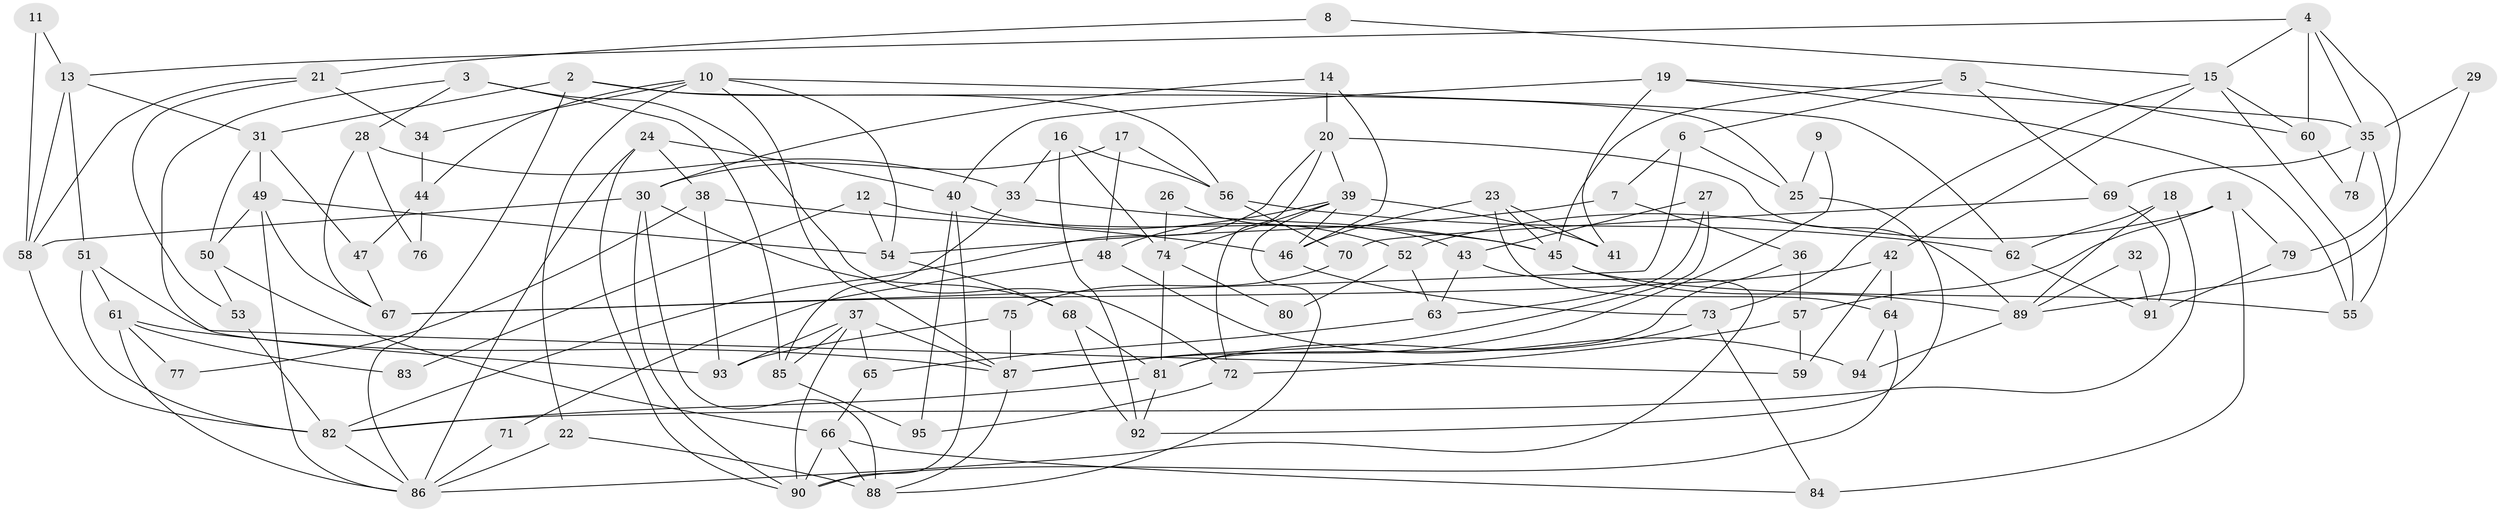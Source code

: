 // Generated by graph-tools (version 1.1) at 2025/26/03/09/25 03:26:10]
// undirected, 95 vertices, 190 edges
graph export_dot {
graph [start="1"]
  node [color=gray90,style=filled];
  1;
  2;
  3;
  4;
  5;
  6;
  7;
  8;
  9;
  10;
  11;
  12;
  13;
  14;
  15;
  16;
  17;
  18;
  19;
  20;
  21;
  22;
  23;
  24;
  25;
  26;
  27;
  28;
  29;
  30;
  31;
  32;
  33;
  34;
  35;
  36;
  37;
  38;
  39;
  40;
  41;
  42;
  43;
  44;
  45;
  46;
  47;
  48;
  49;
  50;
  51;
  52;
  53;
  54;
  55;
  56;
  57;
  58;
  59;
  60;
  61;
  62;
  63;
  64;
  65;
  66;
  67;
  68;
  69;
  70;
  71;
  72;
  73;
  74;
  75;
  76;
  77;
  78;
  79;
  80;
  81;
  82;
  83;
  84;
  85;
  86;
  87;
  88;
  89;
  90;
  91;
  92;
  93;
  94;
  95;
  1 -- 57;
  1 -- 84;
  1 -- 52;
  1 -- 79;
  2 -- 31;
  2 -- 86;
  2 -- 25;
  2 -- 56;
  3 -- 85;
  3 -- 93;
  3 -- 28;
  3 -- 72;
  4 -- 15;
  4 -- 13;
  4 -- 35;
  4 -- 60;
  4 -- 79;
  5 -- 45;
  5 -- 6;
  5 -- 60;
  5 -- 69;
  6 -- 67;
  6 -- 25;
  6 -- 7;
  7 -- 54;
  7 -- 36;
  8 -- 21;
  8 -- 15;
  9 -- 25;
  9 -- 87;
  10 -- 22;
  10 -- 54;
  10 -- 34;
  10 -- 44;
  10 -- 62;
  10 -- 87;
  11 -- 58;
  11 -- 13;
  12 -- 54;
  12 -- 45;
  12 -- 83;
  13 -- 58;
  13 -- 51;
  13 -- 31;
  14 -- 46;
  14 -- 20;
  14 -- 30;
  15 -- 60;
  15 -- 42;
  15 -- 55;
  15 -- 73;
  16 -- 92;
  16 -- 56;
  16 -- 33;
  16 -- 74;
  17 -- 56;
  17 -- 48;
  17 -- 30;
  18 -- 82;
  18 -- 62;
  18 -- 89;
  19 -- 35;
  19 -- 40;
  19 -- 41;
  19 -- 55;
  20 -- 72;
  20 -- 89;
  20 -- 39;
  20 -- 82;
  21 -- 34;
  21 -- 58;
  21 -- 53;
  22 -- 86;
  22 -- 88;
  23 -- 41;
  23 -- 46;
  23 -- 45;
  23 -- 64;
  24 -- 40;
  24 -- 90;
  24 -- 38;
  24 -- 86;
  25 -- 92;
  26 -- 43;
  26 -- 74;
  27 -- 63;
  27 -- 87;
  27 -- 43;
  28 -- 33;
  28 -- 67;
  28 -- 76;
  29 -- 35;
  29 -- 89;
  30 -- 58;
  30 -- 68;
  30 -- 88;
  30 -- 90;
  31 -- 50;
  31 -- 47;
  31 -- 49;
  32 -- 91;
  32 -- 89;
  33 -- 45;
  33 -- 85;
  34 -- 44;
  35 -- 55;
  35 -- 69;
  35 -- 78;
  36 -- 81;
  36 -- 57;
  37 -- 65;
  37 -- 87;
  37 -- 85;
  37 -- 90;
  37 -- 93;
  38 -- 93;
  38 -- 46;
  38 -- 77;
  39 -- 46;
  39 -- 41;
  39 -- 48;
  39 -- 74;
  39 -- 88;
  40 -- 90;
  40 -- 95;
  40 -- 52;
  42 -- 67;
  42 -- 64;
  42 -- 59;
  43 -- 86;
  43 -- 63;
  44 -- 47;
  44 -- 76;
  45 -- 55;
  45 -- 89;
  46 -- 73;
  47 -- 67;
  48 -- 94;
  48 -- 71;
  49 -- 86;
  49 -- 50;
  49 -- 54;
  49 -- 67;
  50 -- 66;
  50 -- 53;
  51 -- 82;
  51 -- 61;
  51 -- 59;
  52 -- 63;
  52 -- 80;
  53 -- 82;
  54 -- 68;
  56 -- 62;
  56 -- 70;
  57 -- 59;
  57 -- 72;
  58 -- 82;
  60 -- 78;
  61 -- 86;
  61 -- 87;
  61 -- 77;
  61 -- 83;
  62 -- 91;
  63 -- 65;
  64 -- 90;
  64 -- 94;
  65 -- 66;
  66 -- 90;
  66 -- 88;
  66 -- 84;
  68 -- 81;
  68 -- 92;
  69 -- 70;
  69 -- 91;
  70 -- 75;
  71 -- 86;
  72 -- 95;
  73 -- 81;
  73 -- 84;
  74 -- 80;
  74 -- 81;
  75 -- 87;
  75 -- 93;
  79 -- 91;
  81 -- 82;
  81 -- 92;
  82 -- 86;
  85 -- 95;
  87 -- 88;
  89 -- 94;
}
